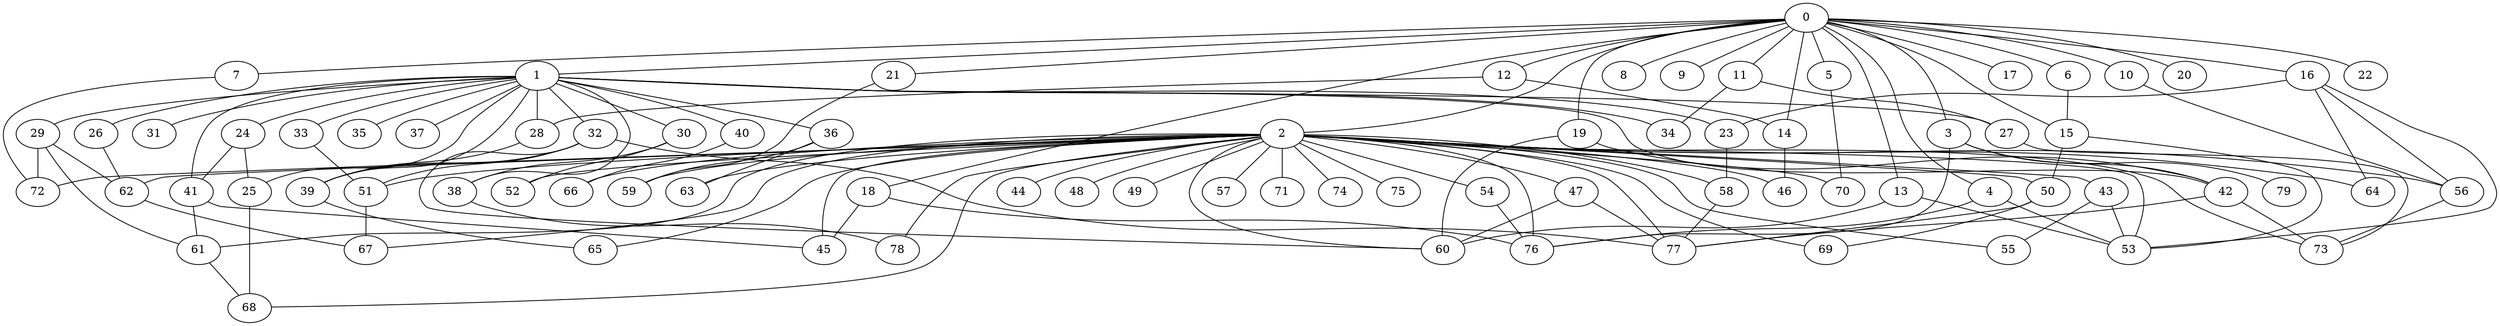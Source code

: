 
graph graphname {
    0 -- 1
0 -- 2
0 -- 3
0 -- 4
0 -- 5
0 -- 6
0 -- 7
0 -- 8
0 -- 9
0 -- 10
0 -- 11
0 -- 12
0 -- 13
0 -- 14
0 -- 15
0 -- 16
0 -- 17
0 -- 18
0 -- 19
0 -- 20
0 -- 21
0 -- 22
1 -- 32
1 -- 34
1 -- 35
1 -- 36
1 -- 37
1 -- 38
1 -- 33
1 -- 40
1 -- 41
1 -- 42
1 -- 39
1 -- 23
1 -- 24
1 -- 25
1 -- 26
1 -- 27
1 -- 28
1 -- 29
1 -- 30
1 -- 31
2 -- 43
2 -- 44
2 -- 45
2 -- 46
2 -- 47
2 -- 48
2 -- 49
2 -- 50
2 -- 51
2 -- 52
2 -- 53
2 -- 54
2 -- 55
2 -- 56
2 -- 57
2 -- 58
2 -- 59
2 -- 60
2 -- 61
2 -- 62
2 -- 63
2 -- 64
2 -- 65
2 -- 66
2 -- 67
2 -- 68
2 -- 69
2 -- 70
2 -- 71
2 -- 72
2 -- 73
2 -- 74
2 -- 75
2 -- 76
2 -- 77
2 -- 78
3 -- 79
3 -- 76
3 -- 42
4 -- 76
4 -- 53
5 -- 70
6 -- 15
7 -- 72
10 -- 56
11 -- 34
11 -- 27
12 -- 14
12 -- 28
13 -- 53
13 -- 60
14 -- 46
15 -- 50
15 -- 53
16 -- 23
16 -- 64
16 -- 53
16 -- 56
18 -- 45
18 -- 76
19 -- 42
19 -- 60
21 -- 59
23 -- 58
24 -- 41
24 -- 25
25 -- 68
26 -- 62
27 -- 73
28 -- 39
29 -- 72
29 -- 62
29 -- 61
30 -- 52
30 -- 38
32 -- 51
32 -- 77
32 -- 39
32 -- 60
33 -- 51
36 -- 63
36 -- 59
38 -- 78
39 -- 65
40 -- 66
41 -- 45
41 -- 61
42 -- 73
42 -- 77
43 -- 55
43 -- 53
47 -- 60
47 -- 77
50 -- 69
50 -- 77
51 -- 67
54 -- 76
56 -- 73
58 -- 77
61 -- 68
62 -- 67

}
